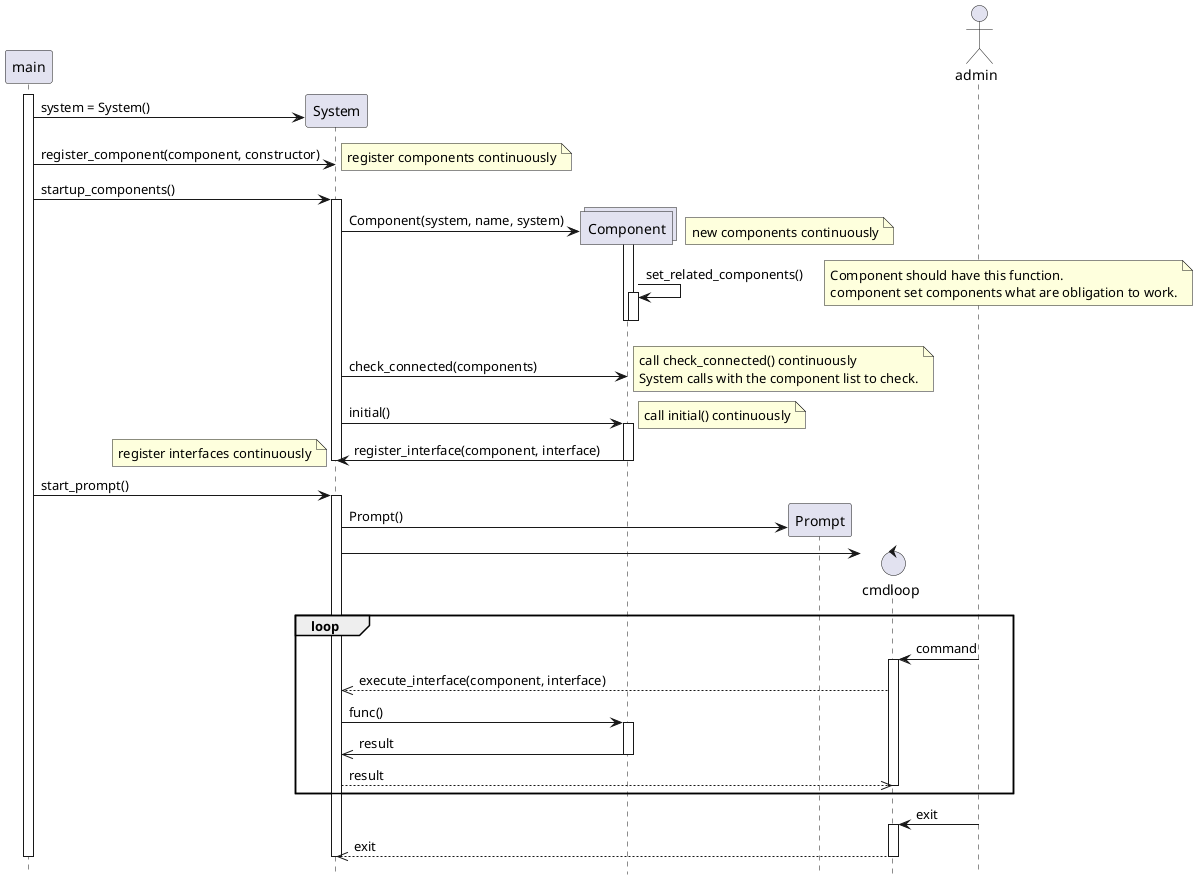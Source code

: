 @startuml booting sequence
hide footbox

participant main
activate main

create participant System
main -> System: system = System()

main -> System: register_component(component, constructor)
note right: register components continuously
main -> System: startup_components()
activate System

create collections Component
System -> Component: Component(system, name, system)
note right: new components continuously
activate Component
Component -> Component: set_related_components()
note right
    Component should have this function.
    component set components what are obligation to work.
end note

activate Component
deactivate Component
deactivate Component

System -> Component: check_connected(components)
note right
    call check_connected() continuously
    System calls with the component list to check.
end note

System -> Component: initial()
note right
    call initial() continuously
end note

activate Component
Component -> System: register_interface(component, interface)
deactivate Component
note left
    register interfaces continuously
end note

deactivate System

main -> System: start_prompt()
activate System

create participant Prompt
System -> Prompt: Prompt()

create control cmdloop
System -> cmdloop

loop
    actor admin
    admin -> cmdloop: command
    activate cmdloop

    cmdloop -->> System: execute_interface(component, interface)
    System -> Component: func()
    activate Component
    Component ->> System: result
    deactivate Component

    System -->> cmdloop: result
    deactivate cmdloop
    end

admin -> cmdloop: exit
activate cmdloop
cmdloop -->> System: exit
deactivate cmdloop

deactivate System
deactivate main

@enduml
